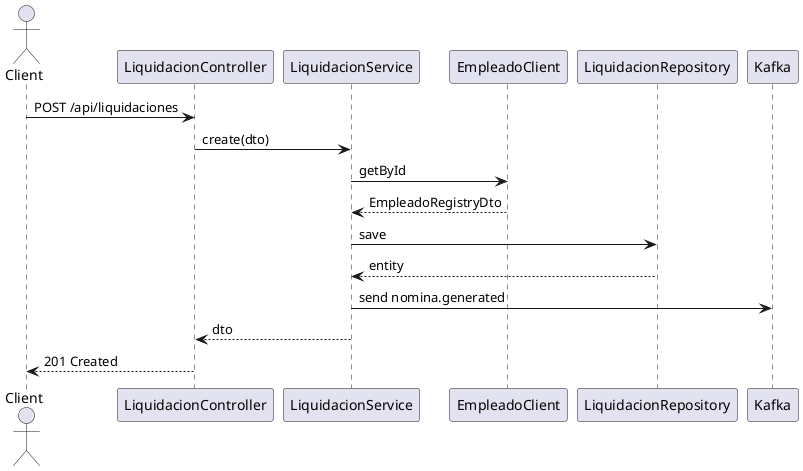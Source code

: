 @startuml
actor Client
Client -> LiquidacionController : POST /api/liquidaciones
LiquidacionController -> LiquidacionService : create(dto)
LiquidacionService -> EmpleadoClient : getById
EmpleadoClient --> LiquidacionService : EmpleadoRegistryDto
LiquidacionService -> LiquidacionRepository : save
LiquidacionRepository --> LiquidacionService : entity
LiquidacionService -> Kafka : send nomina.generated
LiquidacionService --> LiquidacionController : dto
LiquidacionController --> Client : 201 Created
@enduml
